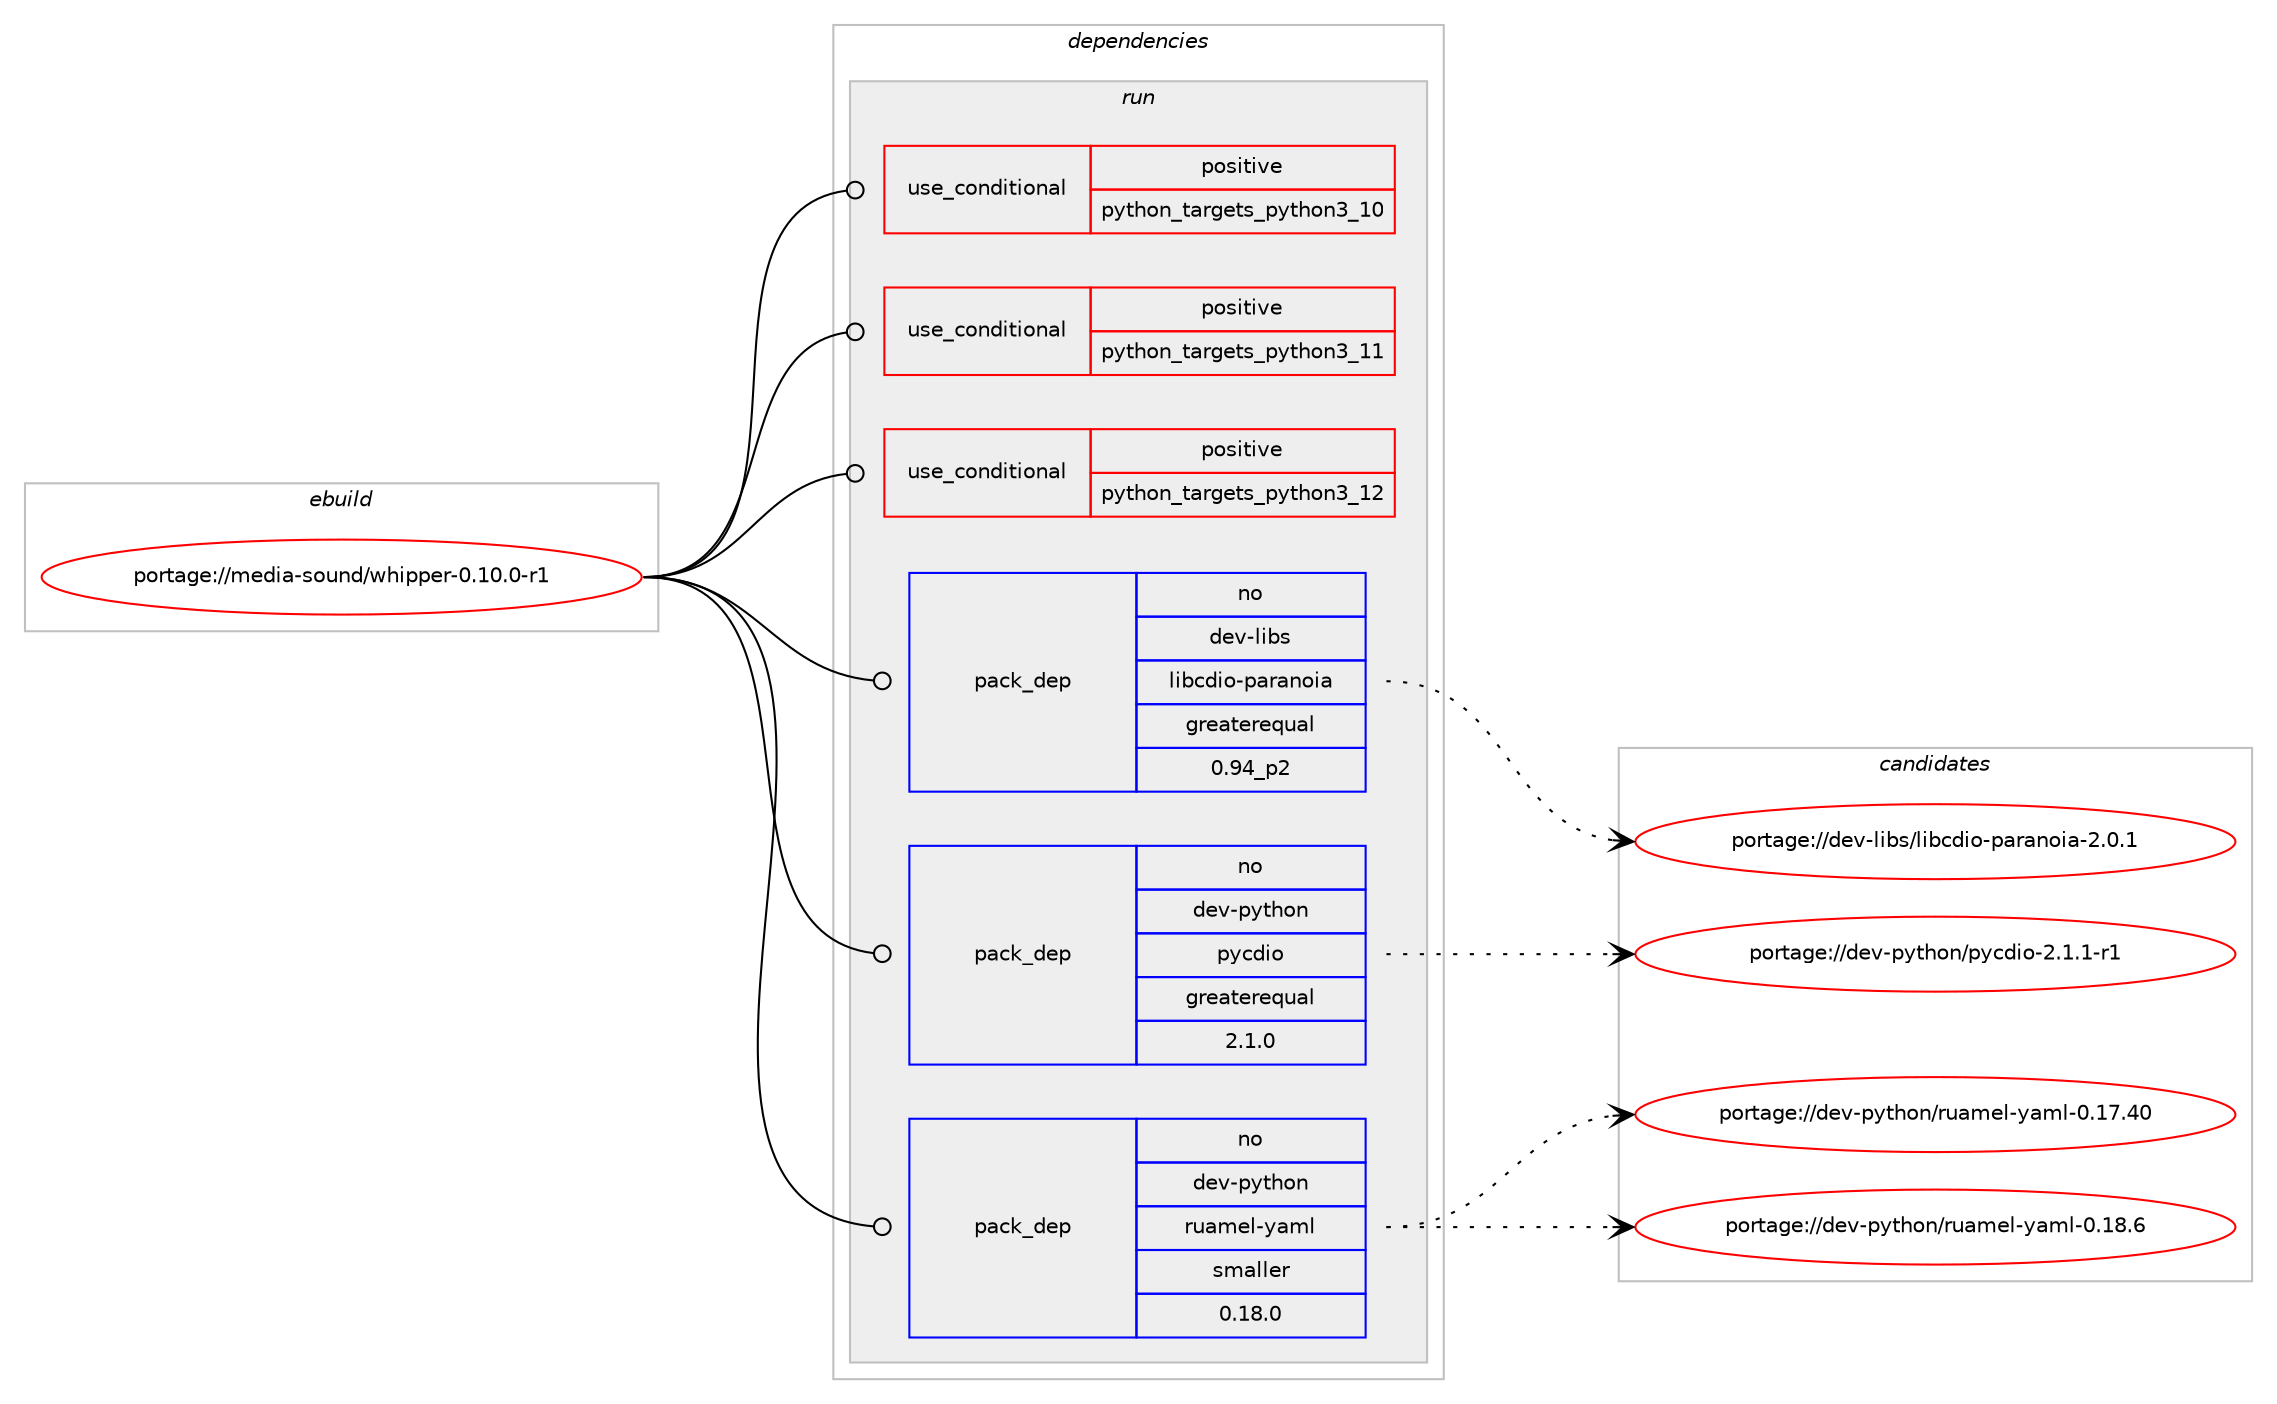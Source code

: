 digraph prolog {

# *************
# Graph options
# *************

newrank=true;
concentrate=true;
compound=true;
graph [rankdir=LR,fontname=Helvetica,fontsize=10,ranksep=1.5];#, ranksep=2.5, nodesep=0.2];
edge  [arrowhead=vee];
node  [fontname=Helvetica,fontsize=10];

# **********
# The ebuild
# **********

subgraph cluster_leftcol {
color=gray;
rank=same;
label=<<i>ebuild</i>>;
id [label="portage://media-sound/whipper-0.10.0-r1", color=red, width=4, href="../media-sound/whipper-0.10.0-r1.svg"];
}

# ****************
# The dependencies
# ****************

subgraph cluster_midcol {
color=gray;
label=<<i>dependencies</i>>;
subgraph cluster_compile {
fillcolor="#eeeeee";
style=filled;
label=<<i>compile</i>>;
# *** BEGIN UNKNOWN DEPENDENCY TYPE (TODO) ***
# id -> package_dependency(portage://media-sound/whipper-0.10.0-r1,install,no,media-libs,libsndfile,none,[,,],any_same_slot,[])
# *** END UNKNOWN DEPENDENCY TYPE (TODO) ***

}
subgraph cluster_compileandrun {
fillcolor="#eeeeee";
style=filled;
label=<<i>compile and run</i>>;
}
subgraph cluster_run {
fillcolor="#eeeeee";
style=filled;
label=<<i>run</i>>;
subgraph cond80006 {
dependency165972 [label=<<TABLE BORDER="0" CELLBORDER="1" CELLSPACING="0" CELLPADDING="4"><TR><TD ROWSPAN="3" CELLPADDING="10">use_conditional</TD></TR><TR><TD>positive</TD></TR><TR><TD>python_targets_python3_10</TD></TR></TABLE>>, shape=none, color=red];
# *** BEGIN UNKNOWN DEPENDENCY TYPE (TODO) ***
# dependency165972 -> package_dependency(portage://media-sound/whipper-0.10.0-r1,run,no,dev-lang,python,none,[,,],[slot(3.10)],[])
# *** END UNKNOWN DEPENDENCY TYPE (TODO) ***

}
id:e -> dependency165972:w [weight=20,style="solid",arrowhead="odot"];
subgraph cond80007 {
dependency165973 [label=<<TABLE BORDER="0" CELLBORDER="1" CELLSPACING="0" CELLPADDING="4"><TR><TD ROWSPAN="3" CELLPADDING="10">use_conditional</TD></TR><TR><TD>positive</TD></TR><TR><TD>python_targets_python3_11</TD></TR></TABLE>>, shape=none, color=red];
# *** BEGIN UNKNOWN DEPENDENCY TYPE (TODO) ***
# dependency165973 -> package_dependency(portage://media-sound/whipper-0.10.0-r1,run,no,dev-lang,python,none,[,,],[slot(3.11)],[])
# *** END UNKNOWN DEPENDENCY TYPE (TODO) ***

}
id:e -> dependency165973:w [weight=20,style="solid",arrowhead="odot"];
subgraph cond80008 {
dependency165974 [label=<<TABLE BORDER="0" CELLBORDER="1" CELLSPACING="0" CELLPADDING="4"><TR><TD ROWSPAN="3" CELLPADDING="10">use_conditional</TD></TR><TR><TD>positive</TD></TR><TR><TD>python_targets_python3_12</TD></TR></TABLE>>, shape=none, color=red];
# *** BEGIN UNKNOWN DEPENDENCY TYPE (TODO) ***
# dependency165974 -> package_dependency(portage://media-sound/whipper-0.10.0-r1,run,no,dev-lang,python,none,[,,],[slot(3.12)],[])
# *** END UNKNOWN DEPENDENCY TYPE (TODO) ***

}
id:e -> dependency165974:w [weight=20,style="solid",arrowhead="odot"];
# *** BEGIN UNKNOWN DEPENDENCY TYPE (TODO) ***
# id -> package_dependency(portage://media-sound/whipper-0.10.0-r1,run,no,app-cdr,cdrdao,none,[,,],[],[])
# *** END UNKNOWN DEPENDENCY TYPE (TODO) ***

subgraph pack83543 {
dependency165975 [label=<<TABLE BORDER="0" CELLBORDER="1" CELLSPACING="0" CELLPADDING="4" WIDTH="220"><TR><TD ROWSPAN="6" CELLPADDING="30">pack_dep</TD></TR><TR><TD WIDTH="110">no</TD></TR><TR><TD>dev-libs</TD></TR><TR><TD>libcdio-paranoia</TD></TR><TR><TD>greaterequal</TD></TR><TR><TD>0.94_p2</TD></TR></TABLE>>, shape=none, color=blue];
}
id:e -> dependency165975:w [weight=20,style="solid",arrowhead="odot"];
# *** BEGIN UNKNOWN DEPENDENCY TYPE (TODO) ***
# id -> package_dependency(portage://media-sound/whipper-0.10.0-r1,run,no,dev-python,discid,none,[,,],[],[use(optenable(python_targets_python3_10),negative),use(optenable(python_targets_python3_11),negative),use(optenable(python_targets_python3_12),negative)])
# *** END UNKNOWN DEPENDENCY TYPE (TODO) ***

# *** BEGIN UNKNOWN DEPENDENCY TYPE (TODO) ***
# id -> package_dependency(portage://media-sound/whipper-0.10.0-r1,run,no,dev-python,musicbrainzngs,none,[,,],[],[use(optenable(python_targets_python3_10),negative),use(optenable(python_targets_python3_11),negative),use(optenable(python_targets_python3_12),negative)])
# *** END UNKNOWN DEPENDENCY TYPE (TODO) ***

subgraph pack83544 {
dependency165976 [label=<<TABLE BORDER="0" CELLBORDER="1" CELLSPACING="0" CELLPADDING="4" WIDTH="220"><TR><TD ROWSPAN="6" CELLPADDING="30">pack_dep</TD></TR><TR><TD WIDTH="110">no</TD></TR><TR><TD>dev-python</TD></TR><TR><TD>pycdio</TD></TR><TR><TD>greaterequal</TD></TR><TR><TD>2.1.0</TD></TR></TABLE>>, shape=none, color=blue];
}
id:e -> dependency165976:w [weight=20,style="solid",arrowhead="odot"];
# *** BEGIN UNKNOWN DEPENDENCY TYPE (TODO) ***
# id -> package_dependency(portage://media-sound/whipper-0.10.0-r1,run,no,dev-python,pygobject,none,[,,],[slot(3)],[use(optenable(python_targets_python3_10),negative),use(optenable(python_targets_python3_11),negative),use(optenable(python_targets_python3_12),negative)])
# *** END UNKNOWN DEPENDENCY TYPE (TODO) ***

subgraph pack83545 {
dependency165977 [label=<<TABLE BORDER="0" CELLBORDER="1" CELLSPACING="0" CELLPADDING="4" WIDTH="220"><TR><TD ROWSPAN="6" CELLPADDING="30">pack_dep</TD></TR><TR><TD WIDTH="110">no</TD></TR><TR><TD>dev-python</TD></TR><TR><TD>ruamel-yaml</TD></TR><TR><TD>smaller</TD></TR><TR><TD>0.18.0</TD></TR></TABLE>>, shape=none, color=blue];
}
id:e -> dependency165977:w [weight=20,style="solid",arrowhead="odot"];
# *** BEGIN UNKNOWN DEPENDENCY TYPE (TODO) ***
# id -> package_dependency(portage://media-sound/whipper-0.10.0-r1,run,no,dev-python,setuptools,none,[,,],[],[use(optenable(python_targets_python3_10),negative),use(optenable(python_targets_python3_11),negative),use(optenable(python_targets_python3_12),negative)])
# *** END UNKNOWN DEPENDENCY TYPE (TODO) ***

# *** BEGIN UNKNOWN DEPENDENCY TYPE (TODO) ***
# id -> package_dependency(portage://media-sound/whipper-0.10.0-r1,run,no,media-libs,libsndfile,none,[,,],any_same_slot,[])
# *** END UNKNOWN DEPENDENCY TYPE (TODO) ***

# *** BEGIN UNKNOWN DEPENDENCY TYPE (TODO) ***
# id -> package_dependency(portage://media-sound/whipper-0.10.0-r1,run,no,media-libs,mutagen,none,[,,],[],[use(optenable(python_targets_python3_10),negative),use(optenable(python_targets_python3_11),negative),use(optenable(python_targets_python3_12),negative)])
# *** END UNKNOWN DEPENDENCY TYPE (TODO) ***

# *** BEGIN UNKNOWN DEPENDENCY TYPE (TODO) ***
# id -> package_dependency(portage://media-sound/whipper-0.10.0-r1,run,no,media-sound,sox,none,[,,],[],[use(enable(flac),none)])
# *** END UNKNOWN DEPENDENCY TYPE (TODO) ***

}
}

# **************
# The candidates
# **************

subgraph cluster_choices {
rank=same;
color=gray;
label=<<i>candidates</i>>;

subgraph choice83543 {
color=black;
nodesep=1;
choice100101118451081059811547108105989910010511145112971149711011110597455046484649 [label="portage://dev-libs/libcdio-paranoia-2.0.1", color=red, width=4,href="../dev-libs/libcdio-paranoia-2.0.1.svg"];
dependency165975:e -> choice100101118451081059811547108105989910010511145112971149711011110597455046484649:w [style=dotted,weight="100"];
}
subgraph choice83544 {
color=black;
nodesep=1;
choice1001011184511212111610411111047112121991001051114550464946494511449 [label="portage://dev-python/pycdio-2.1.1-r1", color=red, width=4,href="../dev-python/pycdio-2.1.1-r1.svg"];
dependency165976:e -> choice1001011184511212111610411111047112121991001051114550464946494511449:w [style=dotted,weight="100"];
}
subgraph choice83545 {
color=black;
nodesep=1;
choice10010111845112121116104111110471141179710910110845121971091084548464955465248 [label="portage://dev-python/ruamel-yaml-0.17.40", color=red, width=4,href="../dev-python/ruamel-yaml-0.17.40.svg"];
choice100101118451121211161041111104711411797109101108451219710910845484649564654 [label="portage://dev-python/ruamel-yaml-0.18.6", color=red, width=4,href="../dev-python/ruamel-yaml-0.18.6.svg"];
dependency165977:e -> choice10010111845112121116104111110471141179710910110845121971091084548464955465248:w [style=dotted,weight="100"];
dependency165977:e -> choice100101118451121211161041111104711411797109101108451219710910845484649564654:w [style=dotted,weight="100"];
}
}

}
